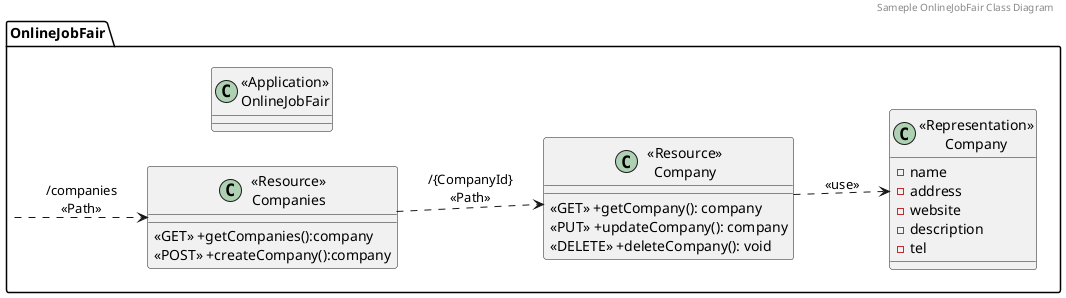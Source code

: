 @startuml
header Sameple OnlineJobFair Class Diagram

left to right direction
package "OnlineJobFair"{
    class "<<Application>>\nOnlineJobFair" as OnlineJobFair{}

    class "<<Resource>>\nCompanies" as ResourceCompanies{
        <<GET>> +getCompanies():company
        <<POST>> +createCompany():company
    }

    class "<<Resource>>\nCompany" as ResourceCompany {
        <<GET>> +getCompany(): company
        <<PUT>> +updateCompany(): company
        <<DELETE>> +deleteCompany(): void
    }

    class "<<Representation>>\nCompany" as RepresentationCompany {
        -name
        -address
        -website
        -description
        -tel
    }

}

OnlineJobFair ..> ResourceCompanies:"/companies\n<<Path>>"
ResourceCompanies ..> ResourceCompany: "/{CompanyId}\n<<Path>>"
ResourceCompany ..> RepresentationCompany: "<<use>>"

@enduml